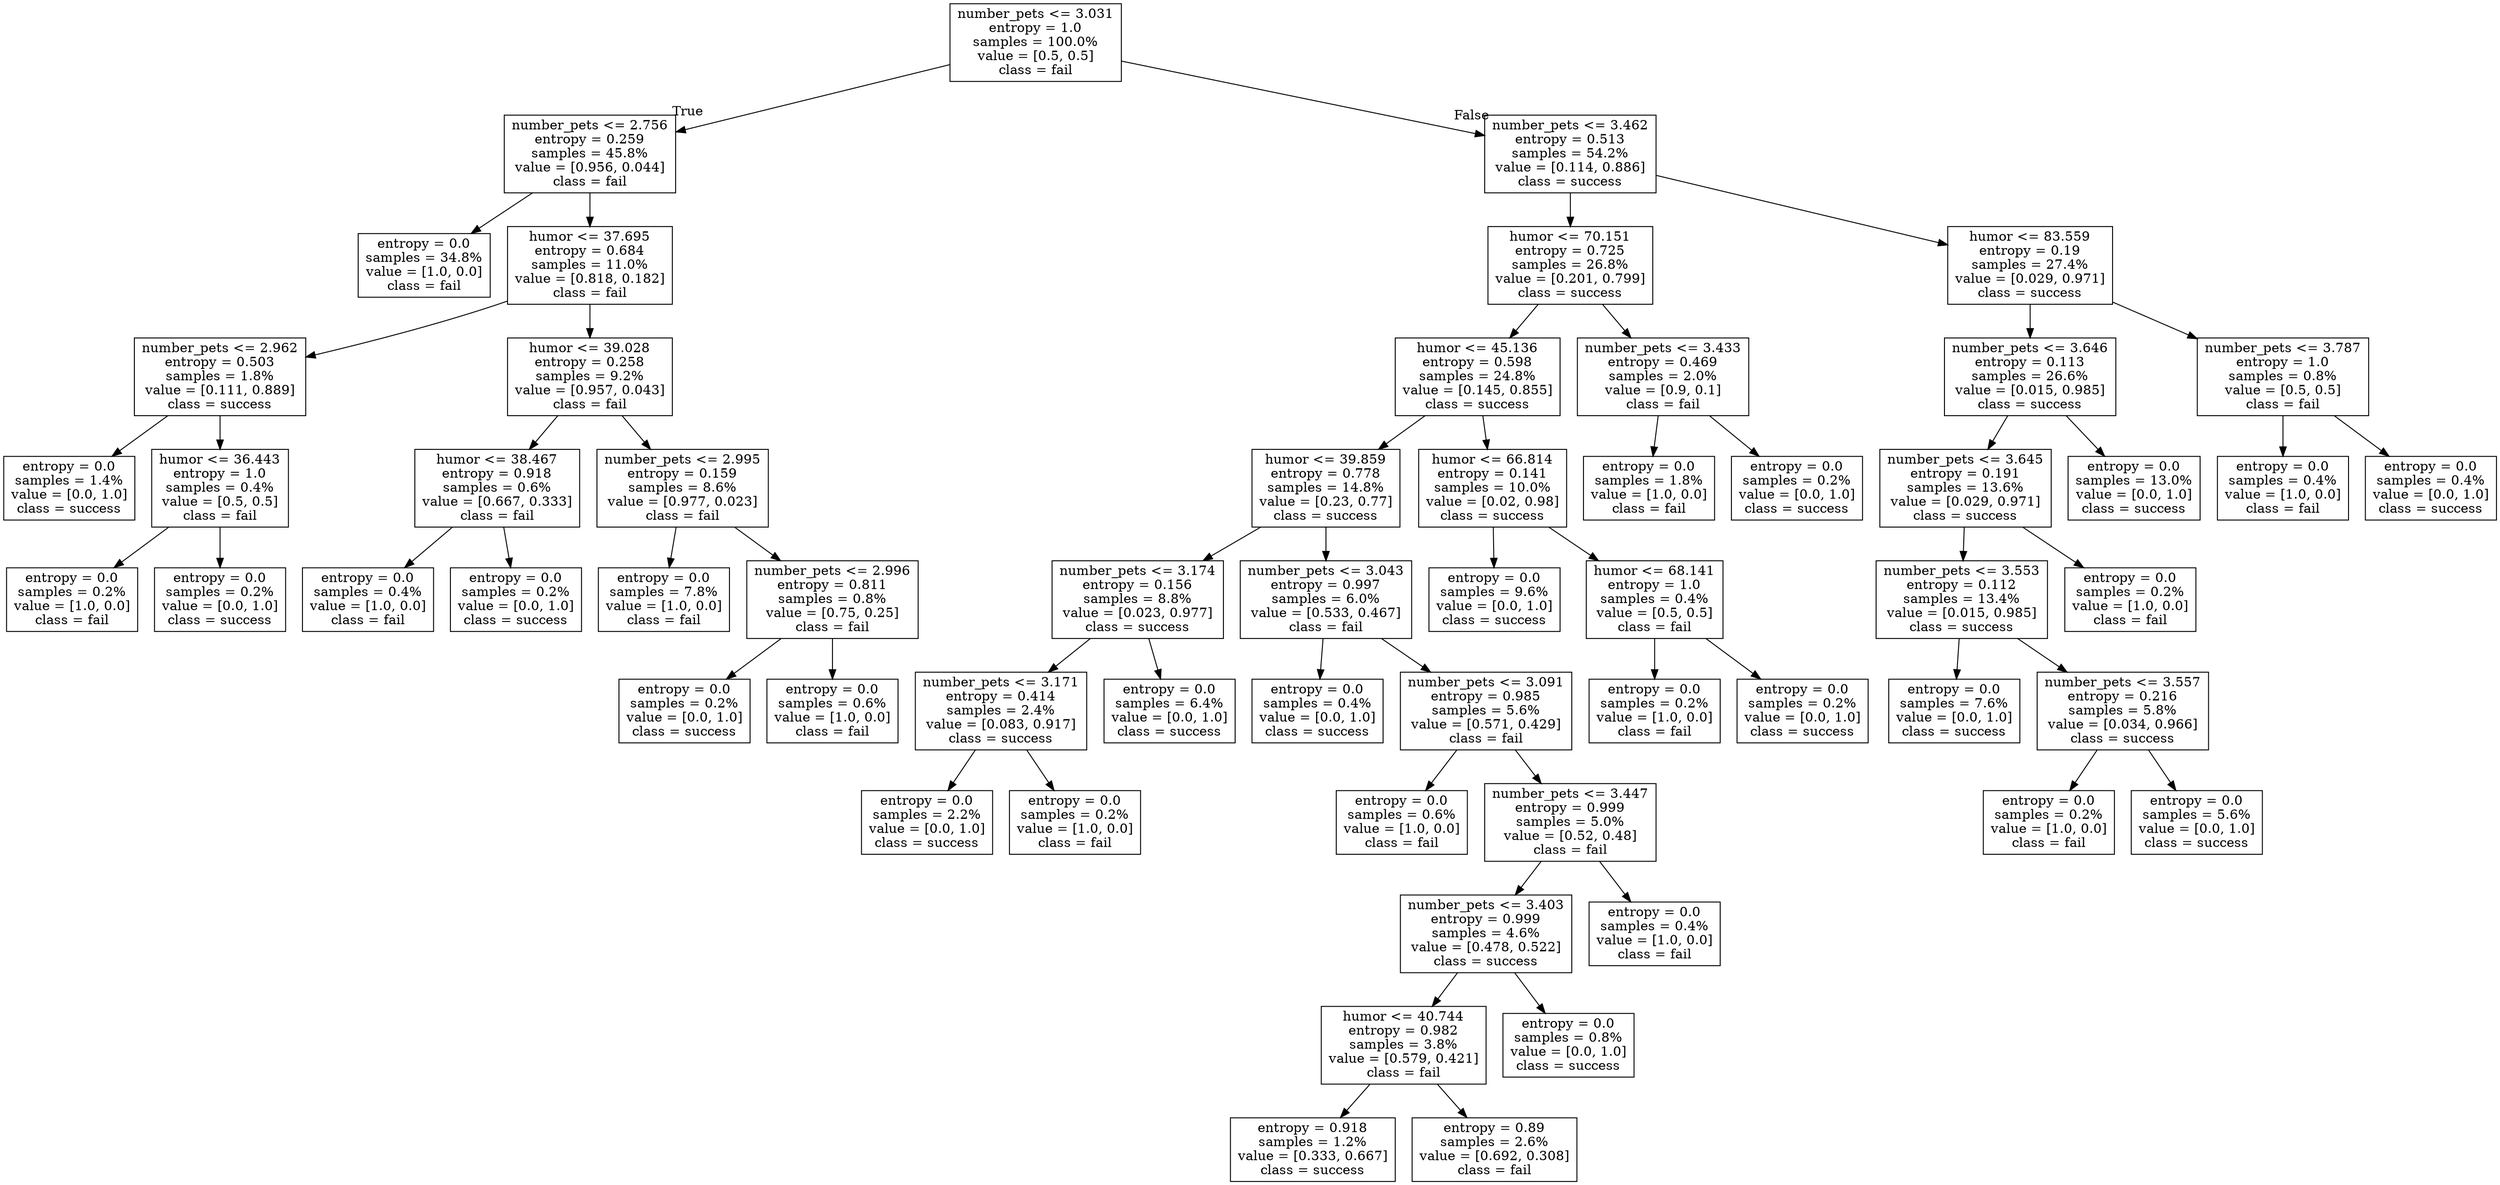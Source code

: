 digraph Tree {
node [shape=box] ;
0 [label="number_pets <= 3.031\nentropy = 1.0\nsamples = 100.0%\nvalue = [0.5, 0.5]\nclass = fail"] ;
1 [label="number_pets <= 2.756\nentropy = 0.259\nsamples = 45.8%\nvalue = [0.956, 0.044]\nclass = fail"] ;
0 -> 1 [labeldistance=2.5, labelangle=45, headlabel="True"] ;
2 [label="entropy = 0.0\nsamples = 34.8%\nvalue = [1.0, 0.0]\nclass = fail"] ;
1 -> 2 ;
3 [label="humor <= 37.695\nentropy = 0.684\nsamples = 11.0%\nvalue = [0.818, 0.182]\nclass = fail"] ;
1 -> 3 ;
4 [label="number_pets <= 2.962\nentropy = 0.503\nsamples = 1.8%\nvalue = [0.111, 0.889]\nclass = success"] ;
3 -> 4 ;
5 [label="entropy = 0.0\nsamples = 1.4%\nvalue = [0.0, 1.0]\nclass = success"] ;
4 -> 5 ;
6 [label="humor <= 36.443\nentropy = 1.0\nsamples = 0.4%\nvalue = [0.5, 0.5]\nclass = fail"] ;
4 -> 6 ;
7 [label="entropy = 0.0\nsamples = 0.2%\nvalue = [1.0, 0.0]\nclass = fail"] ;
6 -> 7 ;
8 [label="entropy = 0.0\nsamples = 0.2%\nvalue = [0.0, 1.0]\nclass = success"] ;
6 -> 8 ;
9 [label="humor <= 39.028\nentropy = 0.258\nsamples = 9.2%\nvalue = [0.957, 0.043]\nclass = fail"] ;
3 -> 9 ;
10 [label="humor <= 38.467\nentropy = 0.918\nsamples = 0.6%\nvalue = [0.667, 0.333]\nclass = fail"] ;
9 -> 10 ;
11 [label="entropy = 0.0\nsamples = 0.4%\nvalue = [1.0, 0.0]\nclass = fail"] ;
10 -> 11 ;
12 [label="entropy = 0.0\nsamples = 0.2%\nvalue = [0.0, 1.0]\nclass = success"] ;
10 -> 12 ;
13 [label="number_pets <= 2.995\nentropy = 0.159\nsamples = 8.6%\nvalue = [0.977, 0.023]\nclass = fail"] ;
9 -> 13 ;
14 [label="entropy = 0.0\nsamples = 7.8%\nvalue = [1.0, 0.0]\nclass = fail"] ;
13 -> 14 ;
15 [label="number_pets <= 2.996\nentropy = 0.811\nsamples = 0.8%\nvalue = [0.75, 0.25]\nclass = fail"] ;
13 -> 15 ;
16 [label="entropy = 0.0\nsamples = 0.2%\nvalue = [0.0, 1.0]\nclass = success"] ;
15 -> 16 ;
17 [label="entropy = 0.0\nsamples = 0.6%\nvalue = [1.0, 0.0]\nclass = fail"] ;
15 -> 17 ;
18 [label="number_pets <= 3.462\nentropy = 0.513\nsamples = 54.2%\nvalue = [0.114, 0.886]\nclass = success"] ;
0 -> 18 [labeldistance=2.5, labelangle=-45, headlabel="False"] ;
19 [label="humor <= 70.151\nentropy = 0.725\nsamples = 26.8%\nvalue = [0.201, 0.799]\nclass = success"] ;
18 -> 19 ;
20 [label="humor <= 45.136\nentropy = 0.598\nsamples = 24.8%\nvalue = [0.145, 0.855]\nclass = success"] ;
19 -> 20 ;
21 [label="humor <= 39.859\nentropy = 0.778\nsamples = 14.8%\nvalue = [0.23, 0.77]\nclass = success"] ;
20 -> 21 ;
22 [label="number_pets <= 3.174\nentropy = 0.156\nsamples = 8.8%\nvalue = [0.023, 0.977]\nclass = success"] ;
21 -> 22 ;
23 [label="number_pets <= 3.171\nentropy = 0.414\nsamples = 2.4%\nvalue = [0.083, 0.917]\nclass = success"] ;
22 -> 23 ;
24 [label="entropy = 0.0\nsamples = 2.2%\nvalue = [0.0, 1.0]\nclass = success"] ;
23 -> 24 ;
25 [label="entropy = 0.0\nsamples = 0.2%\nvalue = [1.0, 0.0]\nclass = fail"] ;
23 -> 25 ;
26 [label="entropy = 0.0\nsamples = 6.4%\nvalue = [0.0, 1.0]\nclass = success"] ;
22 -> 26 ;
27 [label="number_pets <= 3.043\nentropy = 0.997\nsamples = 6.0%\nvalue = [0.533, 0.467]\nclass = fail"] ;
21 -> 27 ;
28 [label="entropy = 0.0\nsamples = 0.4%\nvalue = [0.0, 1.0]\nclass = success"] ;
27 -> 28 ;
29 [label="number_pets <= 3.091\nentropy = 0.985\nsamples = 5.6%\nvalue = [0.571, 0.429]\nclass = fail"] ;
27 -> 29 ;
30 [label="entropy = 0.0\nsamples = 0.6%\nvalue = [1.0, 0.0]\nclass = fail"] ;
29 -> 30 ;
31 [label="number_pets <= 3.447\nentropy = 0.999\nsamples = 5.0%\nvalue = [0.52, 0.48]\nclass = fail"] ;
29 -> 31 ;
32 [label="number_pets <= 3.403\nentropy = 0.999\nsamples = 4.6%\nvalue = [0.478, 0.522]\nclass = success"] ;
31 -> 32 ;
33 [label="humor <= 40.744\nentropy = 0.982\nsamples = 3.8%\nvalue = [0.579, 0.421]\nclass = fail"] ;
32 -> 33 ;
34 [label="entropy = 0.918\nsamples = 1.2%\nvalue = [0.333, 0.667]\nclass = success"] ;
33 -> 34 ;
35 [label="entropy = 0.89\nsamples = 2.6%\nvalue = [0.692, 0.308]\nclass = fail"] ;
33 -> 35 ;
36 [label="entropy = 0.0\nsamples = 0.8%\nvalue = [0.0, 1.0]\nclass = success"] ;
32 -> 36 ;
37 [label="entropy = 0.0\nsamples = 0.4%\nvalue = [1.0, 0.0]\nclass = fail"] ;
31 -> 37 ;
38 [label="humor <= 66.814\nentropy = 0.141\nsamples = 10.0%\nvalue = [0.02, 0.98]\nclass = success"] ;
20 -> 38 ;
39 [label="entropy = 0.0\nsamples = 9.6%\nvalue = [0.0, 1.0]\nclass = success"] ;
38 -> 39 ;
40 [label="humor <= 68.141\nentropy = 1.0\nsamples = 0.4%\nvalue = [0.5, 0.5]\nclass = fail"] ;
38 -> 40 ;
41 [label="entropy = 0.0\nsamples = 0.2%\nvalue = [1.0, 0.0]\nclass = fail"] ;
40 -> 41 ;
42 [label="entropy = 0.0\nsamples = 0.2%\nvalue = [0.0, 1.0]\nclass = success"] ;
40 -> 42 ;
43 [label="number_pets <= 3.433\nentropy = 0.469\nsamples = 2.0%\nvalue = [0.9, 0.1]\nclass = fail"] ;
19 -> 43 ;
44 [label="entropy = 0.0\nsamples = 1.8%\nvalue = [1.0, 0.0]\nclass = fail"] ;
43 -> 44 ;
45 [label="entropy = 0.0\nsamples = 0.2%\nvalue = [0.0, 1.0]\nclass = success"] ;
43 -> 45 ;
46 [label="humor <= 83.559\nentropy = 0.19\nsamples = 27.4%\nvalue = [0.029, 0.971]\nclass = success"] ;
18 -> 46 ;
47 [label="number_pets <= 3.646\nentropy = 0.113\nsamples = 26.6%\nvalue = [0.015, 0.985]\nclass = success"] ;
46 -> 47 ;
48 [label="number_pets <= 3.645\nentropy = 0.191\nsamples = 13.6%\nvalue = [0.029, 0.971]\nclass = success"] ;
47 -> 48 ;
49 [label="number_pets <= 3.553\nentropy = 0.112\nsamples = 13.4%\nvalue = [0.015, 0.985]\nclass = success"] ;
48 -> 49 ;
50 [label="entropy = 0.0\nsamples = 7.6%\nvalue = [0.0, 1.0]\nclass = success"] ;
49 -> 50 ;
51 [label="number_pets <= 3.557\nentropy = 0.216\nsamples = 5.8%\nvalue = [0.034, 0.966]\nclass = success"] ;
49 -> 51 ;
52 [label="entropy = 0.0\nsamples = 0.2%\nvalue = [1.0, 0.0]\nclass = fail"] ;
51 -> 52 ;
53 [label="entropy = 0.0\nsamples = 5.6%\nvalue = [0.0, 1.0]\nclass = success"] ;
51 -> 53 ;
54 [label="entropy = 0.0\nsamples = 0.2%\nvalue = [1.0, 0.0]\nclass = fail"] ;
48 -> 54 ;
55 [label="entropy = 0.0\nsamples = 13.0%\nvalue = [0.0, 1.0]\nclass = success"] ;
47 -> 55 ;
56 [label="number_pets <= 3.787\nentropy = 1.0\nsamples = 0.8%\nvalue = [0.5, 0.5]\nclass = fail"] ;
46 -> 56 ;
57 [label="entropy = 0.0\nsamples = 0.4%\nvalue = [1.0, 0.0]\nclass = fail"] ;
56 -> 57 ;
58 [label="entropy = 0.0\nsamples = 0.4%\nvalue = [0.0, 1.0]\nclass = success"] ;
56 -> 58 ;
}